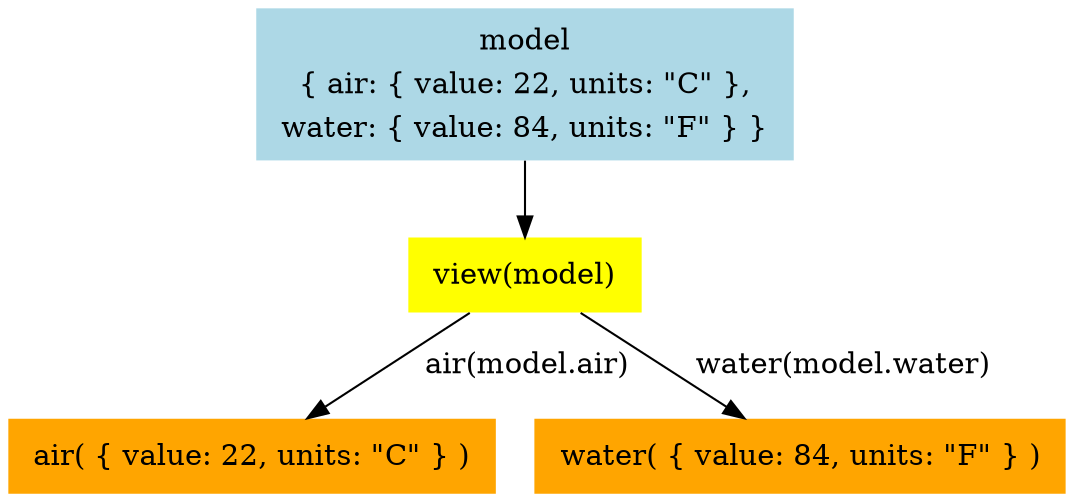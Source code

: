 digraph meiosistutorial {
  model [shape="plaintext", style="filled", fillcolor="lightblue", label=<
    <table border="0">
      <tr><td>model</td></tr>
      <tr>
        <td>{ air: { value: 22, units: "C" },</td>
      </tr>
      <tr>
        <td>water: { value: 84, units: "F" } }</td>
      </tr>
    </table>
  >]

  view [shape="plaintext", style="filled", fillcolor="yellow", label=<
    <table border="0">
      <tr>
        <td>view(model)</td>
      </tr>
    </table>
  >]

  air [shape="plaintext", style="filled", fillcolor="orange", label=<
    <table border="0">
      <tr>
        <td>air( { value: 22, units: "C" } )</td>
      </tr>
    </table>
  >]

  water [shape="plaintext", style="filled", fillcolor="orange", label=<
    <table border="0">
      <tr>
        <td>water( { value: 84, units: "F" } )</td>
      </tr>
    </table>
  >]

  model -> view
  view -> air [label="  air(model.air)"]
  view -> water [label="  water(model.water)"]
}